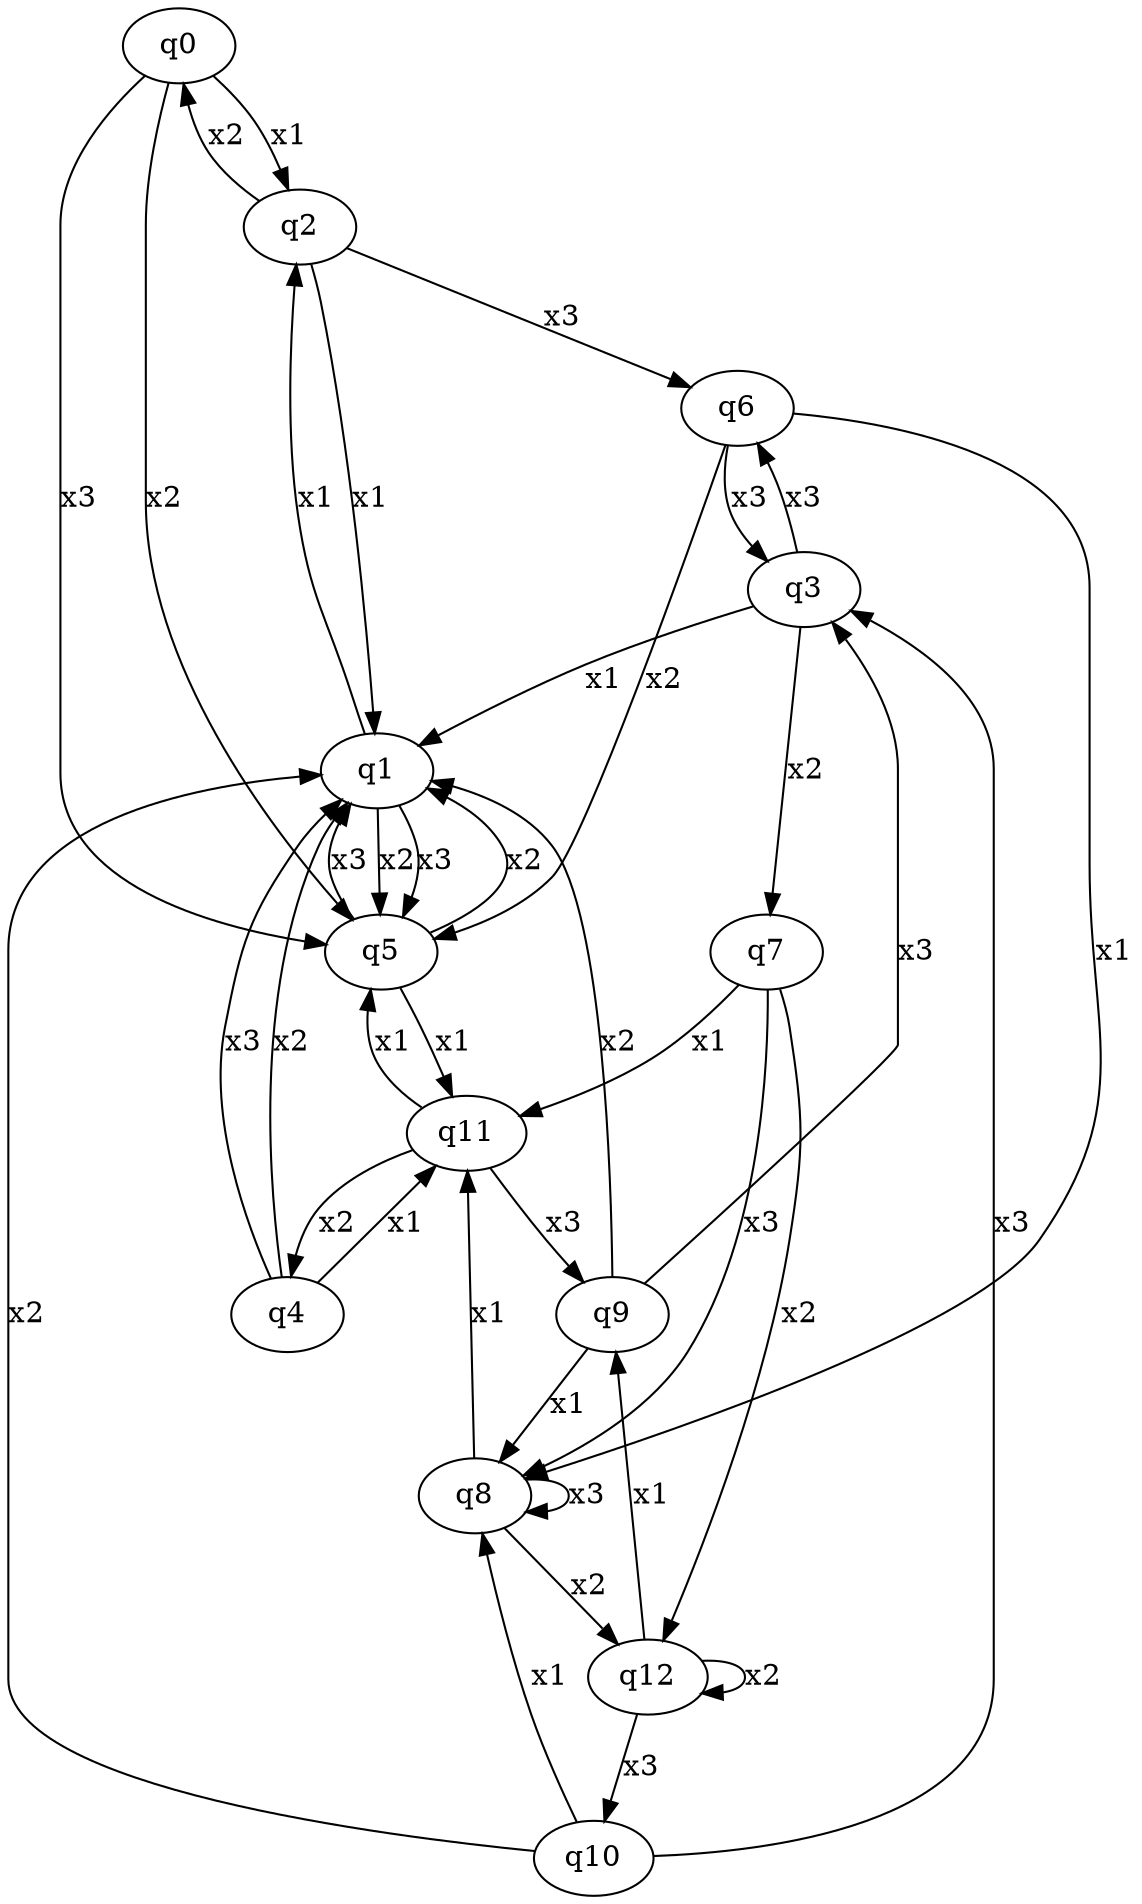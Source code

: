 digraph G {
	q0 -> q2 [label="x1"];
	q1 -> q2 [label="x1"];
	q2 -> q1 [label="x1"];
	q3 -> q1 [label="x1"];
	q4 -> q11 [label="x1"];
	q5 -> q11 [label="x1"];
	q6 -> q8 [label="x1"];
	q7 -> q11 [label="x1"];
	q8 -> q11 [label="x1"];
	q9 -> q8 [label="x1"];
	q10 -> q8 [label="x1"];
	q11 -> q5 [label="x1"];
	q12 -> q9 [label="x1"];
	q0 -> q5 [label="x2"];
	q1 -> q5 [label="x2"];
	q2 -> q0 [label="x2"];
	q3 -> q7 [label="x2"];
	q4 -> q1 [label="x2"];
	q5 -> q1 [label="x2"];
	q6 -> q5 [label="x2"];
	q7 -> q12 [label="x2"];
	q8 -> q12 [label="x2"];
	q9 -> q1 [label="x2"];
	q10 -> q1 [label="x2"];
	q11 -> q4 [label="x2"];
	q12 -> q12 [label="x2"];
	q0 -> q5 [label="x3"];
	q1 -> q5 [label="x3"];
	q2 -> q6 [label="x3"];
	q3 -> q6 [label="x3"];
	q4 -> q1 [label="x3"];
	q5 -> q1 [label="x3"];
	q6 -> q3 [label="x3"];
	q7 -> q8 [label="x3"];
	q8 -> q8 [label="x3"];
	q9 -> q3 [label="x3"];
	q10 -> q3 [label="x3"];
	q11 -> q9 [label="x3"];
	q12 -> q10 [label="x3"];
}